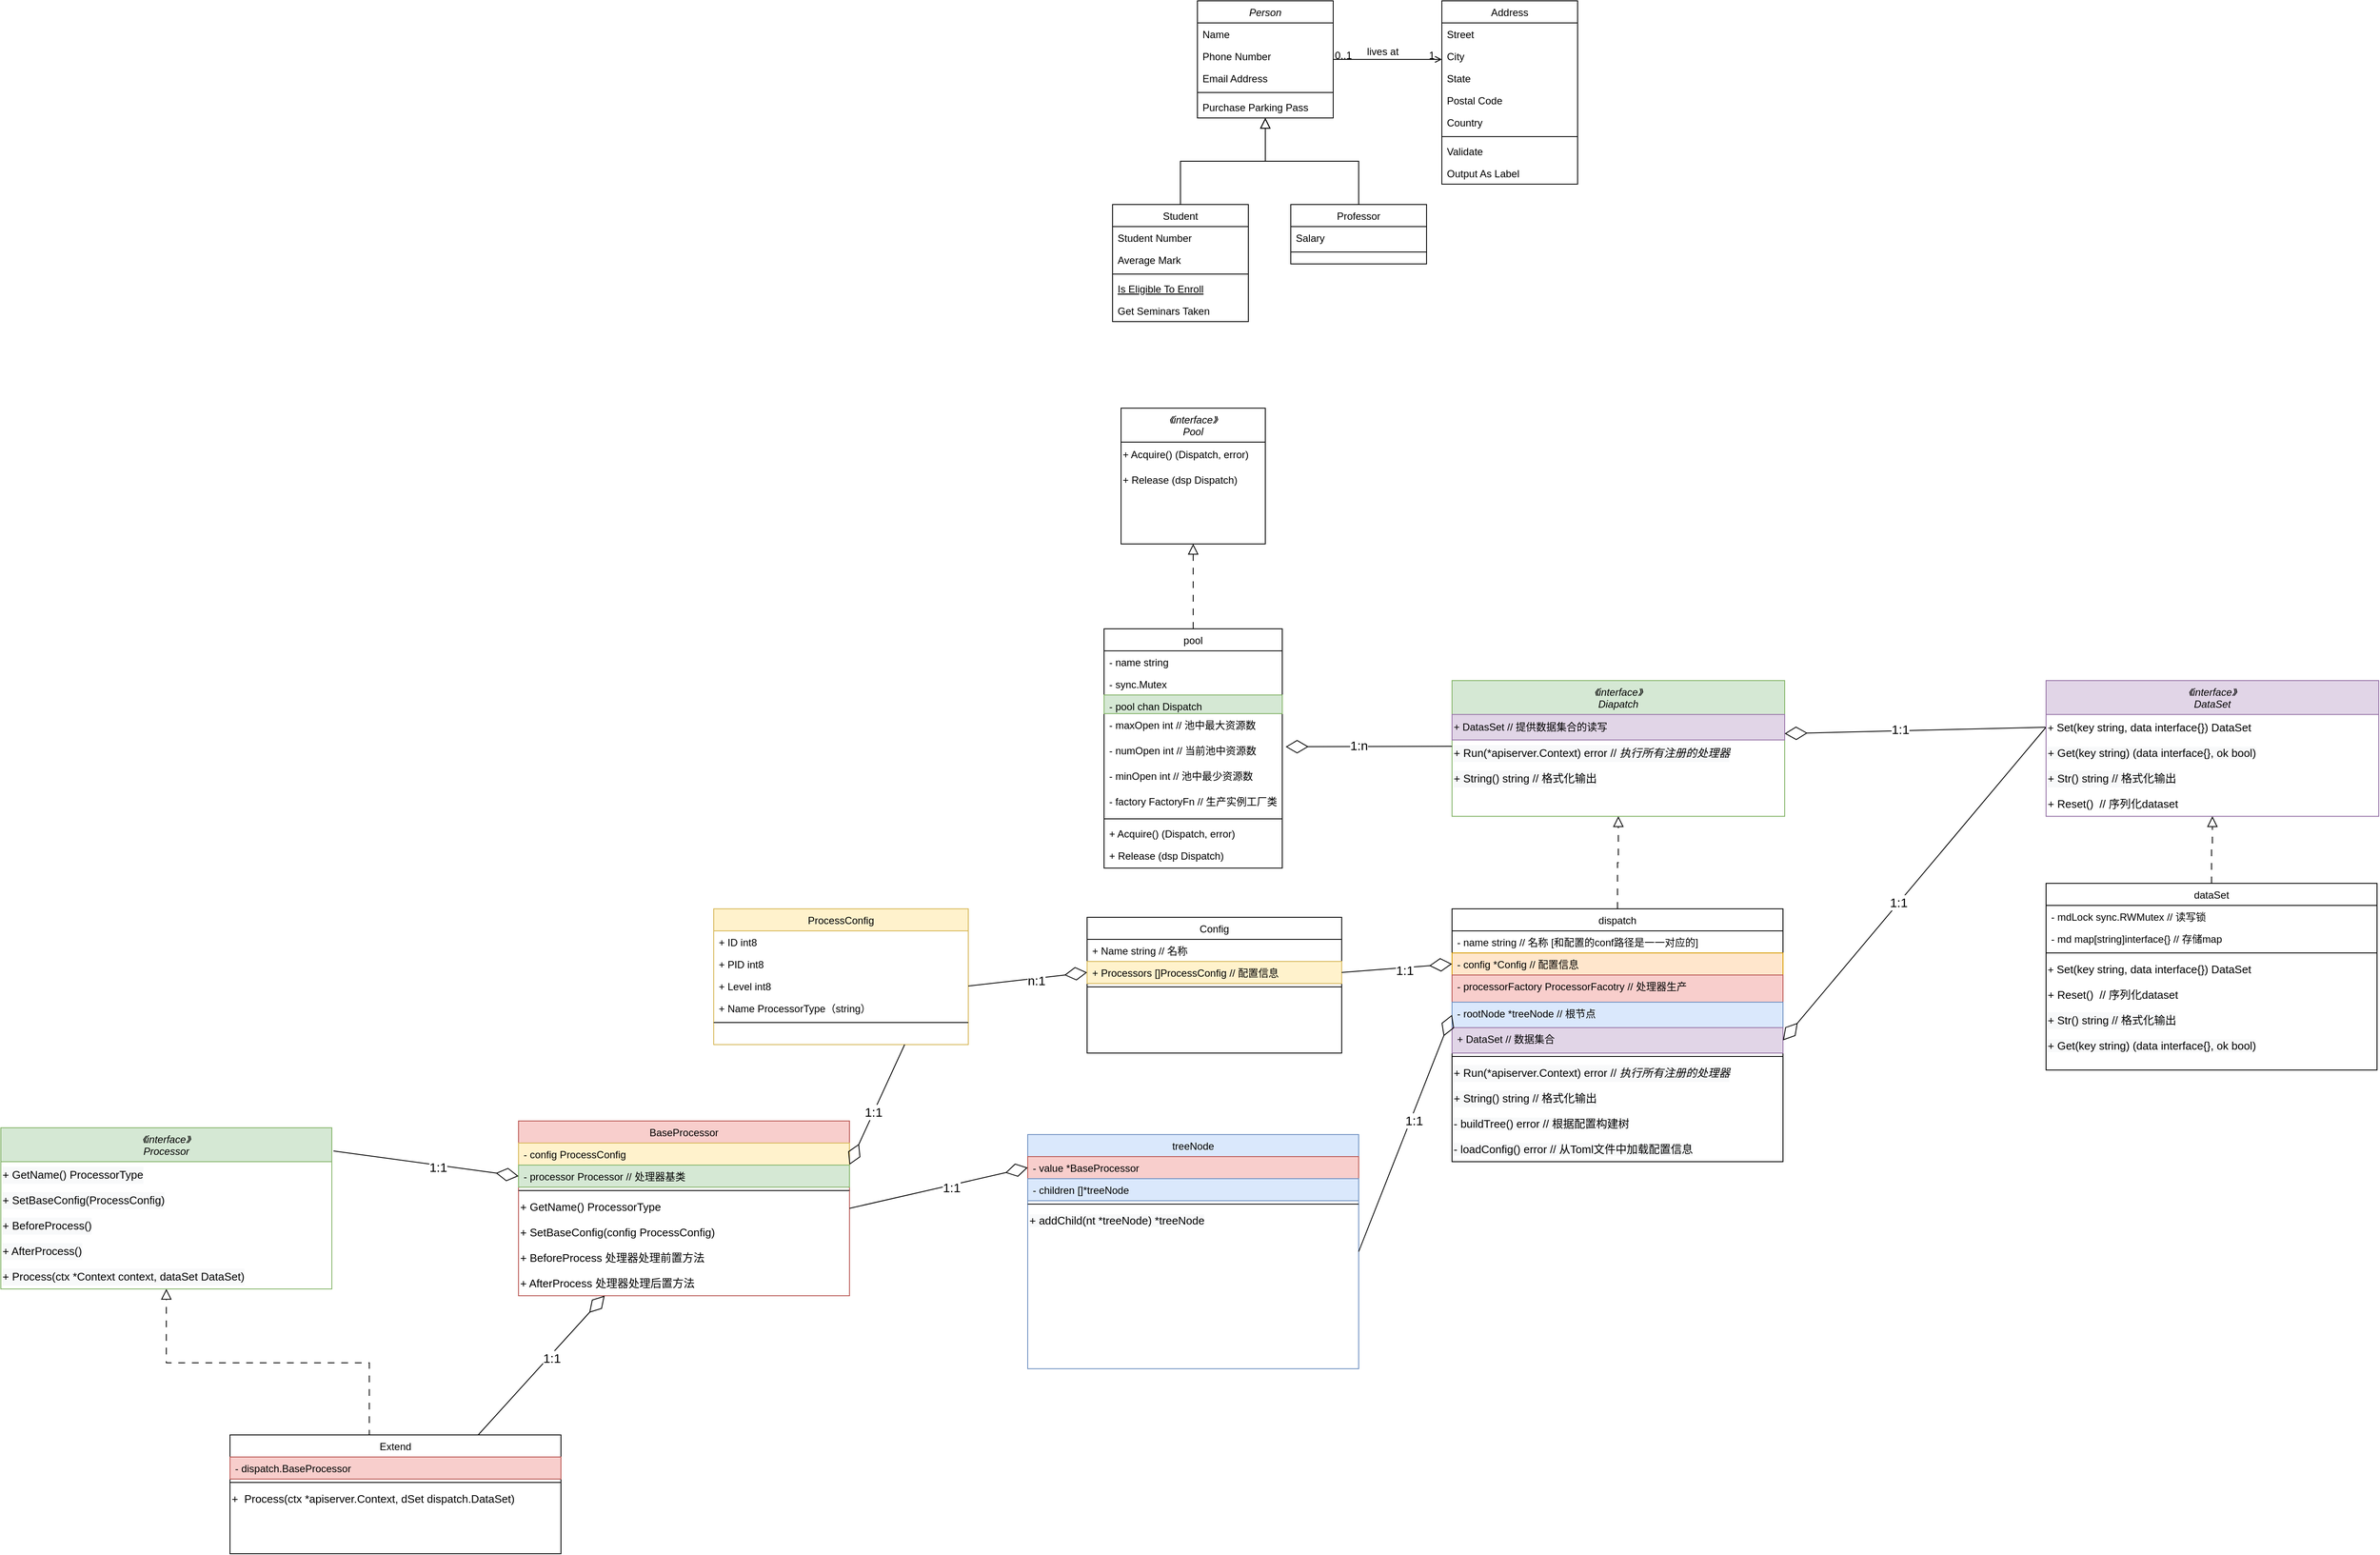 <mxfile version="24.7.10">
  <diagram id="C5RBs43oDa-KdzZeNtuy" name="Page-1">
    <mxGraphModel dx="3447" dy="981" grid="1" gridSize="10" guides="1" tooltips="1" connect="1" arrows="1" fold="1" page="1" pageScale="1" pageWidth="827" pageHeight="1169" math="0" shadow="0">
      <root>
        <mxCell id="WIyWlLk6GJQsqaUBKTNV-0" />
        <mxCell id="WIyWlLk6GJQsqaUBKTNV-1" parent="WIyWlLk6GJQsqaUBKTNV-0" />
        <mxCell id="zkfFHV4jXpPFQw0GAbJ--0" value="Person" style="swimlane;fontStyle=2;align=center;verticalAlign=top;childLayout=stackLayout;horizontal=1;startSize=26;horizontalStack=0;resizeParent=1;resizeLast=0;collapsible=1;marginBottom=0;rounded=0;shadow=0;strokeWidth=1;" parent="WIyWlLk6GJQsqaUBKTNV-1" vertex="1">
          <mxGeometry x="220" y="120" width="160" height="138" as="geometry">
            <mxRectangle x="230" y="140" width="160" height="26" as="alternateBounds" />
          </mxGeometry>
        </mxCell>
        <mxCell id="zkfFHV4jXpPFQw0GAbJ--1" value="Name" style="text;align=left;verticalAlign=top;spacingLeft=4;spacingRight=4;overflow=hidden;rotatable=0;points=[[0,0.5],[1,0.5]];portConstraint=eastwest;" parent="zkfFHV4jXpPFQw0GAbJ--0" vertex="1">
          <mxGeometry y="26" width="160" height="26" as="geometry" />
        </mxCell>
        <mxCell id="zkfFHV4jXpPFQw0GAbJ--2" value="Phone Number" style="text;align=left;verticalAlign=top;spacingLeft=4;spacingRight=4;overflow=hidden;rotatable=0;points=[[0,0.5],[1,0.5]];portConstraint=eastwest;rounded=0;shadow=0;html=0;" parent="zkfFHV4jXpPFQw0GAbJ--0" vertex="1">
          <mxGeometry y="52" width="160" height="26" as="geometry" />
        </mxCell>
        <mxCell id="zkfFHV4jXpPFQw0GAbJ--3" value="Email Address" style="text;align=left;verticalAlign=top;spacingLeft=4;spacingRight=4;overflow=hidden;rotatable=0;points=[[0,0.5],[1,0.5]];portConstraint=eastwest;rounded=0;shadow=0;html=0;" parent="zkfFHV4jXpPFQw0GAbJ--0" vertex="1">
          <mxGeometry y="78" width="160" height="26" as="geometry" />
        </mxCell>
        <mxCell id="zkfFHV4jXpPFQw0GAbJ--4" value="" style="line;html=1;strokeWidth=1;align=left;verticalAlign=middle;spacingTop=-1;spacingLeft=3;spacingRight=3;rotatable=0;labelPosition=right;points=[];portConstraint=eastwest;" parent="zkfFHV4jXpPFQw0GAbJ--0" vertex="1">
          <mxGeometry y="104" width="160" height="8" as="geometry" />
        </mxCell>
        <mxCell id="zkfFHV4jXpPFQw0GAbJ--5" value="Purchase Parking Pass" style="text;align=left;verticalAlign=top;spacingLeft=4;spacingRight=4;overflow=hidden;rotatable=0;points=[[0,0.5],[1,0.5]];portConstraint=eastwest;" parent="zkfFHV4jXpPFQw0GAbJ--0" vertex="1">
          <mxGeometry y="112" width="160" height="26" as="geometry" />
        </mxCell>
        <mxCell id="zkfFHV4jXpPFQw0GAbJ--6" value="Student" style="swimlane;fontStyle=0;align=center;verticalAlign=top;childLayout=stackLayout;horizontal=1;startSize=26;horizontalStack=0;resizeParent=1;resizeLast=0;collapsible=1;marginBottom=0;rounded=0;shadow=0;strokeWidth=1;" parent="WIyWlLk6GJQsqaUBKTNV-1" vertex="1">
          <mxGeometry x="120" y="360" width="160" height="138" as="geometry">
            <mxRectangle x="130" y="380" width="160" height="26" as="alternateBounds" />
          </mxGeometry>
        </mxCell>
        <mxCell id="zkfFHV4jXpPFQw0GAbJ--7" value="Student Number" style="text;align=left;verticalAlign=top;spacingLeft=4;spacingRight=4;overflow=hidden;rotatable=0;points=[[0,0.5],[1,0.5]];portConstraint=eastwest;" parent="zkfFHV4jXpPFQw0GAbJ--6" vertex="1">
          <mxGeometry y="26" width="160" height="26" as="geometry" />
        </mxCell>
        <mxCell id="zkfFHV4jXpPFQw0GAbJ--8" value="Average Mark" style="text;align=left;verticalAlign=top;spacingLeft=4;spacingRight=4;overflow=hidden;rotatable=0;points=[[0,0.5],[1,0.5]];portConstraint=eastwest;rounded=0;shadow=0;html=0;" parent="zkfFHV4jXpPFQw0GAbJ--6" vertex="1">
          <mxGeometry y="52" width="160" height="26" as="geometry" />
        </mxCell>
        <mxCell id="zkfFHV4jXpPFQw0GAbJ--9" value="" style="line;html=1;strokeWidth=1;align=left;verticalAlign=middle;spacingTop=-1;spacingLeft=3;spacingRight=3;rotatable=0;labelPosition=right;points=[];portConstraint=eastwest;" parent="zkfFHV4jXpPFQw0GAbJ--6" vertex="1">
          <mxGeometry y="78" width="160" height="8" as="geometry" />
        </mxCell>
        <mxCell id="zkfFHV4jXpPFQw0GAbJ--10" value="Is Eligible To Enroll" style="text;align=left;verticalAlign=top;spacingLeft=4;spacingRight=4;overflow=hidden;rotatable=0;points=[[0,0.5],[1,0.5]];portConstraint=eastwest;fontStyle=4" parent="zkfFHV4jXpPFQw0GAbJ--6" vertex="1">
          <mxGeometry y="86" width="160" height="26" as="geometry" />
        </mxCell>
        <mxCell id="zkfFHV4jXpPFQw0GAbJ--11" value="Get Seminars Taken" style="text;align=left;verticalAlign=top;spacingLeft=4;spacingRight=4;overflow=hidden;rotatable=0;points=[[0,0.5],[1,0.5]];portConstraint=eastwest;" parent="zkfFHV4jXpPFQw0GAbJ--6" vertex="1">
          <mxGeometry y="112" width="160" height="26" as="geometry" />
        </mxCell>
        <mxCell id="zkfFHV4jXpPFQw0GAbJ--12" value="" style="endArrow=block;endSize=10;endFill=0;shadow=0;strokeWidth=1;rounded=0;curved=0;edgeStyle=elbowEdgeStyle;elbow=vertical;" parent="WIyWlLk6GJQsqaUBKTNV-1" source="zkfFHV4jXpPFQw0GAbJ--6" target="zkfFHV4jXpPFQw0GAbJ--0" edge="1">
          <mxGeometry width="160" relative="1" as="geometry">
            <mxPoint x="200" y="203" as="sourcePoint" />
            <mxPoint x="200" y="203" as="targetPoint" />
          </mxGeometry>
        </mxCell>
        <mxCell id="zkfFHV4jXpPFQw0GAbJ--13" value="Professor" style="swimlane;fontStyle=0;align=center;verticalAlign=top;childLayout=stackLayout;horizontal=1;startSize=26;horizontalStack=0;resizeParent=1;resizeLast=0;collapsible=1;marginBottom=0;rounded=0;shadow=0;strokeWidth=1;" parent="WIyWlLk6GJQsqaUBKTNV-1" vertex="1">
          <mxGeometry x="330" y="360" width="160" height="70" as="geometry">
            <mxRectangle x="340" y="380" width="170" height="26" as="alternateBounds" />
          </mxGeometry>
        </mxCell>
        <mxCell id="zkfFHV4jXpPFQw0GAbJ--14" value="Salary" style="text;align=left;verticalAlign=top;spacingLeft=4;spacingRight=4;overflow=hidden;rotatable=0;points=[[0,0.5],[1,0.5]];portConstraint=eastwest;" parent="zkfFHV4jXpPFQw0GAbJ--13" vertex="1">
          <mxGeometry y="26" width="160" height="26" as="geometry" />
        </mxCell>
        <mxCell id="zkfFHV4jXpPFQw0GAbJ--15" value="" style="line;html=1;strokeWidth=1;align=left;verticalAlign=middle;spacingTop=-1;spacingLeft=3;spacingRight=3;rotatable=0;labelPosition=right;points=[];portConstraint=eastwest;" parent="zkfFHV4jXpPFQw0GAbJ--13" vertex="1">
          <mxGeometry y="52" width="160" height="8" as="geometry" />
        </mxCell>
        <mxCell id="zkfFHV4jXpPFQw0GAbJ--16" value="" style="endArrow=block;endSize=10;endFill=0;shadow=0;strokeWidth=1;rounded=0;curved=0;edgeStyle=elbowEdgeStyle;elbow=vertical;" parent="WIyWlLk6GJQsqaUBKTNV-1" source="zkfFHV4jXpPFQw0GAbJ--13" target="zkfFHV4jXpPFQw0GAbJ--0" edge="1">
          <mxGeometry width="160" relative="1" as="geometry">
            <mxPoint x="210" y="373" as="sourcePoint" />
            <mxPoint x="310" y="271" as="targetPoint" />
          </mxGeometry>
        </mxCell>
        <mxCell id="zkfFHV4jXpPFQw0GAbJ--17" value="Address" style="swimlane;fontStyle=0;align=center;verticalAlign=top;childLayout=stackLayout;horizontal=1;startSize=26;horizontalStack=0;resizeParent=1;resizeLast=0;collapsible=1;marginBottom=0;rounded=0;shadow=0;strokeWidth=1;" parent="WIyWlLk6GJQsqaUBKTNV-1" vertex="1">
          <mxGeometry x="508" y="120" width="160" height="216" as="geometry">
            <mxRectangle x="550" y="140" width="160" height="26" as="alternateBounds" />
          </mxGeometry>
        </mxCell>
        <mxCell id="zkfFHV4jXpPFQw0GAbJ--18" value="Street" style="text;align=left;verticalAlign=top;spacingLeft=4;spacingRight=4;overflow=hidden;rotatable=0;points=[[0,0.5],[1,0.5]];portConstraint=eastwest;" parent="zkfFHV4jXpPFQw0GAbJ--17" vertex="1">
          <mxGeometry y="26" width="160" height="26" as="geometry" />
        </mxCell>
        <mxCell id="zkfFHV4jXpPFQw0GAbJ--19" value="City" style="text;align=left;verticalAlign=top;spacingLeft=4;spacingRight=4;overflow=hidden;rotatable=0;points=[[0,0.5],[1,0.5]];portConstraint=eastwest;rounded=0;shadow=0;html=0;" parent="zkfFHV4jXpPFQw0GAbJ--17" vertex="1">
          <mxGeometry y="52" width="160" height="26" as="geometry" />
        </mxCell>
        <mxCell id="zkfFHV4jXpPFQw0GAbJ--20" value="State" style="text;align=left;verticalAlign=top;spacingLeft=4;spacingRight=4;overflow=hidden;rotatable=0;points=[[0,0.5],[1,0.5]];portConstraint=eastwest;rounded=0;shadow=0;html=0;" parent="zkfFHV4jXpPFQw0GAbJ--17" vertex="1">
          <mxGeometry y="78" width="160" height="26" as="geometry" />
        </mxCell>
        <mxCell id="zkfFHV4jXpPFQw0GAbJ--21" value="Postal Code" style="text;align=left;verticalAlign=top;spacingLeft=4;spacingRight=4;overflow=hidden;rotatable=0;points=[[0,0.5],[1,0.5]];portConstraint=eastwest;rounded=0;shadow=0;html=0;" parent="zkfFHV4jXpPFQw0GAbJ--17" vertex="1">
          <mxGeometry y="104" width="160" height="26" as="geometry" />
        </mxCell>
        <mxCell id="zkfFHV4jXpPFQw0GAbJ--22" value="Country" style="text;align=left;verticalAlign=top;spacingLeft=4;spacingRight=4;overflow=hidden;rotatable=0;points=[[0,0.5],[1,0.5]];portConstraint=eastwest;rounded=0;shadow=0;html=0;" parent="zkfFHV4jXpPFQw0GAbJ--17" vertex="1">
          <mxGeometry y="130" width="160" height="26" as="geometry" />
        </mxCell>
        <mxCell id="zkfFHV4jXpPFQw0GAbJ--23" value="" style="line;html=1;strokeWidth=1;align=left;verticalAlign=middle;spacingTop=-1;spacingLeft=3;spacingRight=3;rotatable=0;labelPosition=right;points=[];portConstraint=eastwest;" parent="zkfFHV4jXpPFQw0GAbJ--17" vertex="1">
          <mxGeometry y="156" width="160" height="8" as="geometry" />
        </mxCell>
        <mxCell id="zkfFHV4jXpPFQw0GAbJ--24" value="Validate" style="text;align=left;verticalAlign=top;spacingLeft=4;spacingRight=4;overflow=hidden;rotatable=0;points=[[0,0.5],[1,0.5]];portConstraint=eastwest;" parent="zkfFHV4jXpPFQw0GAbJ--17" vertex="1">
          <mxGeometry y="164" width="160" height="26" as="geometry" />
        </mxCell>
        <mxCell id="zkfFHV4jXpPFQw0GAbJ--25" value="Output As Label" style="text;align=left;verticalAlign=top;spacingLeft=4;spacingRight=4;overflow=hidden;rotatable=0;points=[[0,0.5],[1,0.5]];portConstraint=eastwest;" parent="zkfFHV4jXpPFQw0GAbJ--17" vertex="1">
          <mxGeometry y="190" width="160" height="26" as="geometry" />
        </mxCell>
        <mxCell id="zkfFHV4jXpPFQw0GAbJ--26" value="" style="endArrow=open;shadow=0;strokeWidth=1;rounded=0;curved=0;endFill=1;edgeStyle=elbowEdgeStyle;elbow=vertical;" parent="WIyWlLk6GJQsqaUBKTNV-1" source="zkfFHV4jXpPFQw0GAbJ--0" target="zkfFHV4jXpPFQw0GAbJ--17" edge="1">
          <mxGeometry x="0.5" y="41" relative="1" as="geometry">
            <mxPoint x="380" y="192" as="sourcePoint" />
            <mxPoint x="540" y="192" as="targetPoint" />
            <mxPoint x="-40" y="32" as="offset" />
          </mxGeometry>
        </mxCell>
        <mxCell id="zkfFHV4jXpPFQw0GAbJ--27" value="0..1" style="resizable=0;align=left;verticalAlign=bottom;labelBackgroundColor=none;fontSize=12;" parent="zkfFHV4jXpPFQw0GAbJ--26" connectable="0" vertex="1">
          <mxGeometry x="-1" relative="1" as="geometry">
            <mxPoint y="4" as="offset" />
          </mxGeometry>
        </mxCell>
        <mxCell id="zkfFHV4jXpPFQw0GAbJ--28" value="1" style="resizable=0;align=right;verticalAlign=bottom;labelBackgroundColor=none;fontSize=12;" parent="zkfFHV4jXpPFQw0GAbJ--26" connectable="0" vertex="1">
          <mxGeometry x="1" relative="1" as="geometry">
            <mxPoint x="-7" y="4" as="offset" />
          </mxGeometry>
        </mxCell>
        <mxCell id="zkfFHV4jXpPFQw0GAbJ--29" value="lives at" style="text;html=1;resizable=0;points=[];;align=center;verticalAlign=middle;labelBackgroundColor=none;rounded=0;shadow=0;strokeWidth=1;fontSize=12;" parent="zkfFHV4jXpPFQw0GAbJ--26" vertex="1" connectable="0">
          <mxGeometry x="0.5" y="49" relative="1" as="geometry">
            <mxPoint x="-38" y="40" as="offset" />
          </mxGeometry>
        </mxCell>
        <mxCell id="RczMax2r31ByXmlt5z05-0" value="《interface》&#xa;Pool" style="swimlane;fontStyle=2;align=center;verticalAlign=top;childLayout=stackLayout;horizontal=1;startSize=40;horizontalStack=0;resizeParent=1;resizeLast=0;collapsible=1;marginBottom=0;rounded=0;shadow=0;strokeWidth=1;" parent="WIyWlLk6GJQsqaUBKTNV-1" vertex="1">
          <mxGeometry x="130" y="600" width="170" height="160" as="geometry">
            <mxRectangle x="190" y="630" width="160" height="26" as="alternateBounds" />
          </mxGeometry>
        </mxCell>
        <mxCell id="lq7LgunMjQ7Xtg1Cg7Fh-3" value="+ Acquire() (Dispatch, error)" style="text;html=1;align=left;verticalAlign=middle;whiteSpace=wrap;rounded=0;" vertex="1" parent="RczMax2r31ByXmlt5z05-0">
          <mxGeometry y="40" width="170" height="30" as="geometry" />
        </mxCell>
        <mxCell id="lq7LgunMjQ7Xtg1Cg7Fh-4" value="+ Release (dsp Dispatch)" style="text;html=1;align=left;verticalAlign=middle;whiteSpace=wrap;rounded=0;" vertex="1" parent="RczMax2r31ByXmlt5z05-0">
          <mxGeometry y="70" width="170" height="30" as="geometry" />
        </mxCell>
        <mxCell id="RczMax2r31ByXmlt5z05-6" value="pool" style="swimlane;fontStyle=0;align=center;verticalAlign=top;childLayout=stackLayout;horizontal=1;startSize=26;horizontalStack=0;resizeParent=1;resizeLast=0;collapsible=1;marginBottom=0;rounded=0;shadow=0;strokeWidth=1;" parent="WIyWlLk6GJQsqaUBKTNV-1" vertex="1">
          <mxGeometry x="110" y="860" width="210" height="282" as="geometry">
            <mxRectangle x="130" y="380" width="160" height="26" as="alternateBounds" />
          </mxGeometry>
        </mxCell>
        <mxCell id="RczMax2r31ByXmlt5z05-7" value="- name string" style="text;align=left;verticalAlign=top;spacingLeft=4;spacingRight=4;overflow=hidden;rotatable=0;points=[[0,0.5],[1,0.5]];portConstraint=eastwest;" parent="RczMax2r31ByXmlt5z05-6" vertex="1">
          <mxGeometry y="26" width="210" height="26" as="geometry" />
        </mxCell>
        <mxCell id="RczMax2r31ByXmlt5z05-8" value="- sync.Mutex" style="text;align=left;verticalAlign=top;spacingLeft=4;spacingRight=4;overflow=hidden;rotatable=0;points=[[0,0.5],[1,0.5]];portConstraint=eastwest;rounded=0;shadow=0;html=0;" parent="RczMax2r31ByXmlt5z05-6" vertex="1">
          <mxGeometry y="52" width="210" height="26" as="geometry" />
        </mxCell>
        <mxCell id="lq7LgunMjQ7Xtg1Cg7Fh-9" value="- pool chan Dispatch" style="text;align=left;verticalAlign=top;spacingLeft=4;spacingRight=4;overflow=hidden;rotatable=0;points=[[0,0.5],[1,0.5]];portConstraint=eastwest;rounded=0;shadow=0;html=0;whiteSpace=wrap;fillColor=#d5e8d4;strokeColor=#82b366;" vertex="1" parent="RczMax2r31ByXmlt5z05-6">
          <mxGeometry y="78" width="210" height="22" as="geometry" />
        </mxCell>
        <mxCell id="lq7LgunMjQ7Xtg1Cg7Fh-12" value="- maxOpen int // 池中最大资源数" style="text;align=left;verticalAlign=top;spacingLeft=4;spacingRight=4;overflow=hidden;rotatable=0;points=[[0,0.5],[1,0.5]];portConstraint=eastwest;rounded=0;shadow=0;html=0;" vertex="1" parent="RczMax2r31ByXmlt5z05-6">
          <mxGeometry y="100" width="210" height="30" as="geometry" />
        </mxCell>
        <mxCell id="lq7LgunMjQ7Xtg1Cg7Fh-13" value="- numOpen int // 当前池中资源数" style="text;align=left;verticalAlign=top;spacingLeft=4;spacingRight=4;overflow=hidden;rotatable=0;points=[[0,0.5],[1,0.5]];portConstraint=eastwest;rounded=0;shadow=0;html=0;" vertex="1" parent="RczMax2r31ByXmlt5z05-6">
          <mxGeometry y="130" width="210" height="30" as="geometry" />
        </mxCell>
        <mxCell id="lq7LgunMjQ7Xtg1Cg7Fh-14" value="- minOpen int // 池中最少资源数" style="text;align=left;verticalAlign=top;spacingLeft=4;spacingRight=4;overflow=hidden;rotatable=0;points=[[0,0.5],[1,0.5]];portConstraint=eastwest;rounded=0;shadow=0;html=0;" vertex="1" parent="RczMax2r31ByXmlt5z05-6">
          <mxGeometry y="160" width="210" height="30" as="geometry" />
        </mxCell>
        <mxCell id="lq7LgunMjQ7Xtg1Cg7Fh-15" value="- factory FactoryFn // 生产实例工厂类" style="text;align=left;verticalAlign=top;spacingLeft=4;spacingRight=4;overflow=hidden;rotatable=0;points=[[0,0.5],[1,0.5]];portConstraint=eastwest;rounded=0;shadow=0;html=0;" vertex="1" parent="RczMax2r31ByXmlt5z05-6">
          <mxGeometry y="190" width="210" height="30" as="geometry" />
        </mxCell>
        <mxCell id="RczMax2r31ByXmlt5z05-9" value="" style="line;html=1;strokeWidth=1;align=left;verticalAlign=middle;spacingTop=-1;spacingLeft=3;spacingRight=3;rotatable=0;labelPosition=right;points=[];portConstraint=eastwest;" parent="RczMax2r31ByXmlt5z05-6" vertex="1">
          <mxGeometry y="220" width="210" height="8" as="geometry" />
        </mxCell>
        <mxCell id="RczMax2r31ByXmlt5z05-11" value="+ Acquire() (Dispatch, error)" style="text;align=left;verticalAlign=top;spacingLeft=4;spacingRight=4;overflow=hidden;rotatable=0;points=[[0,0.5],[1,0.5]];portConstraint=eastwest;" parent="RczMax2r31ByXmlt5z05-6" vertex="1">
          <mxGeometry y="228" width="210" height="26" as="geometry" />
        </mxCell>
        <mxCell id="lq7LgunMjQ7Xtg1Cg7Fh-16" value="+ Release (dsp Dispatch)" style="text;align=left;verticalAlign=top;spacingLeft=4;spacingRight=4;overflow=hidden;rotatable=0;points=[[0,0.5],[1,0.5]];portConstraint=eastwest;" vertex="1" parent="RczMax2r31ByXmlt5z05-6">
          <mxGeometry y="254" width="210" height="26" as="geometry" />
        </mxCell>
        <mxCell id="RczMax2r31ByXmlt5z05-12" value="" style="endArrow=block;endSize=10;endFill=0;shadow=0;strokeWidth=1;rounded=0;curved=0;edgeStyle=elbowEdgeStyle;elbow=vertical;dashed=1;dashPattern=8 8;" parent="WIyWlLk6GJQsqaUBKTNV-1" source="RczMax2r31ByXmlt5z05-6" target="RczMax2r31ByXmlt5z05-0" edge="1">
          <mxGeometry width="160" relative="1" as="geometry">
            <mxPoint x="170" y="713" as="sourcePoint" />
            <mxPoint x="170" y="713" as="targetPoint" />
          </mxGeometry>
        </mxCell>
        <mxCell id="lq7LgunMjQ7Xtg1Cg7Fh-23" value="《interface》&#xa;Diapatch" style="swimlane;fontStyle=2;align=center;verticalAlign=top;childLayout=stackLayout;horizontal=1;startSize=40;horizontalStack=0;resizeParent=1;resizeLast=0;collapsible=1;marginBottom=0;rounded=0;shadow=0;strokeWidth=1;fillColor=#d5e8d4;strokeColor=#82b366;" vertex="1" parent="WIyWlLk6GJQsqaUBKTNV-1">
          <mxGeometry x="520" y="921" width="392" height="160" as="geometry">
            <mxRectangle x="190" y="630" width="160" height="26" as="alternateBounds" />
          </mxGeometry>
        </mxCell>
        <mxCell id="lq7LgunMjQ7Xtg1Cg7Fh-26" value="+ DatasSet // 提供数据集合的读写" style="text;html=1;align=left;verticalAlign=middle;whiteSpace=wrap;rounded=0;fillColor=#e1d5e7;strokeColor=#9673a6;" vertex="1" parent="lq7LgunMjQ7Xtg1Cg7Fh-23">
          <mxGeometry y="40" width="392" height="30" as="geometry" />
        </mxCell>
        <mxCell id="lq7LgunMjQ7Xtg1Cg7Fh-27" value="&lt;div style=&quot;background-color: rgb(248, 249, 250); font-size: 13px; line-height: 20px; white-space: pre;&quot;&gt;&lt;font face=&quot;Helvetica&quot;&gt;+ Run(*apiserver.Context) error //&lt;/font&gt;&lt;span style=&quot;font-style: italic;&quot;&gt; 执行所有注册的处理器&lt;/span&gt;&lt;/div&gt;" style="text;html=1;align=left;verticalAlign=middle;whiteSpace=wrap;rounded=0;" vertex="1" parent="lq7LgunMjQ7Xtg1Cg7Fh-23">
          <mxGeometry y="70" width="392" height="30" as="geometry" />
        </mxCell>
        <mxCell id="lq7LgunMjQ7Xtg1Cg7Fh-29" value="&lt;div style=&quot;background-color: rgb(248, 249, 250); font-size: 13px; line-height: 20px; white-space: pre;&quot;&gt;&lt;font face=&quot;Helvetica&quot;&gt;+ String() string // 格式化输出&lt;/font&gt;&lt;/div&gt;" style="text;html=1;align=left;verticalAlign=middle;whiteSpace=wrap;rounded=0;" vertex="1" parent="lq7LgunMjQ7Xtg1Cg7Fh-23">
          <mxGeometry y="100" width="392" height="30" as="geometry" />
        </mxCell>
        <mxCell id="lq7LgunMjQ7Xtg1Cg7Fh-33" value="" style="endArrow=diamondThin;endFill=0;endSize=24;html=1;rounded=0;exitX=0;exitY=0.25;exitDx=0;exitDy=0;entryX=1.019;entryY=0.3;entryDx=0;entryDy=0;entryPerimeter=0;" edge="1" parent="WIyWlLk6GJQsqaUBKTNV-1" source="lq7LgunMjQ7Xtg1Cg7Fh-27" target="lq7LgunMjQ7Xtg1Cg7Fh-13">
          <mxGeometry width="160" relative="1" as="geometry">
            <mxPoint x="330" y="1000" as="sourcePoint" />
            <mxPoint x="360" y="1050" as="targetPoint" />
          </mxGeometry>
        </mxCell>
        <mxCell id="lq7LgunMjQ7Xtg1Cg7Fh-34" value="&lt;font style=&quot;font-size: 15px;&quot;&gt;1:n&lt;/font&gt;" style="edgeLabel;html=1;align=center;verticalAlign=middle;resizable=0;points=[];" vertex="1" connectable="0" parent="lq7LgunMjQ7Xtg1Cg7Fh-33">
          <mxGeometry x="0.122" y="-2" relative="1" as="geometry">
            <mxPoint as="offset" />
          </mxGeometry>
        </mxCell>
        <mxCell id="lq7LgunMjQ7Xtg1Cg7Fh-35" value="" style="endArrow=block;endSize=10;endFill=0;shadow=0;strokeWidth=1;rounded=0;curved=0;edgeStyle=elbowEdgeStyle;elbow=vertical;dashed=1;dashPattern=8 8;entryX=0.5;entryY=1;entryDx=0;entryDy=0;exitX=0.5;exitY=0;exitDx=0;exitDy=0;" edge="1" parent="WIyWlLk6GJQsqaUBKTNV-1" source="lq7LgunMjQ7Xtg1Cg7Fh-36" target="lq7LgunMjQ7Xtg1Cg7Fh-23">
          <mxGeometry width="160" relative="1" as="geometry">
            <mxPoint x="715.5" y="1181" as="sourcePoint" />
            <mxPoint x="710" y="1100" as="targetPoint" />
          </mxGeometry>
        </mxCell>
        <mxCell id="lq7LgunMjQ7Xtg1Cg7Fh-36" value="dispatch" style="swimlane;fontStyle=0;align=center;verticalAlign=top;childLayout=stackLayout;horizontal=1;startSize=26;horizontalStack=0;resizeParent=1;resizeLast=0;collapsible=1;marginBottom=0;rounded=0;shadow=0;strokeWidth=1;" vertex="1" parent="WIyWlLk6GJQsqaUBKTNV-1">
          <mxGeometry x="520" y="1190" width="390" height="298" as="geometry">
            <mxRectangle x="130" y="380" width="160" height="26" as="alternateBounds" />
          </mxGeometry>
        </mxCell>
        <mxCell id="lq7LgunMjQ7Xtg1Cg7Fh-37" value="- name string // 名称 [和配置的conf路径是一一对应的]" style="text;align=left;verticalAlign=top;spacingLeft=4;spacingRight=4;overflow=hidden;rotatable=0;points=[[0,0.5],[1,0.5]];portConstraint=eastwest;" vertex="1" parent="lq7LgunMjQ7Xtg1Cg7Fh-36">
          <mxGeometry y="26" width="390" height="26" as="geometry" />
        </mxCell>
        <mxCell id="lq7LgunMjQ7Xtg1Cg7Fh-38" value="- config *Config // 配置信息" style="text;align=left;verticalAlign=top;spacingLeft=4;spacingRight=4;overflow=hidden;rotatable=0;points=[[0,0.5],[1,0.5]];portConstraint=eastwest;rounded=0;shadow=0;html=0;fillColor=#ffe6cc;strokeColor=#d79b00;" vertex="1" parent="lq7LgunMjQ7Xtg1Cg7Fh-36">
          <mxGeometry y="52" width="390" height="26" as="geometry" />
        </mxCell>
        <mxCell id="lq7LgunMjQ7Xtg1Cg7Fh-39" value="- processorFactory ProcessorFacotry // 处理器生产" style="text;align=left;verticalAlign=top;spacingLeft=4;spacingRight=4;overflow=hidden;rotatable=0;points=[[0,0.5],[1,0.5]];portConstraint=eastwest;rounded=0;shadow=0;html=0;whiteSpace=wrap;fillColor=#f8cecc;strokeColor=#b85450;" vertex="1" parent="lq7LgunMjQ7Xtg1Cg7Fh-36">
          <mxGeometry y="78" width="390" height="32" as="geometry" />
        </mxCell>
        <mxCell id="lq7LgunMjQ7Xtg1Cg7Fh-40" value="- rootNode *treeNode // 根节点" style="text;align=left;verticalAlign=top;spacingLeft=4;spacingRight=4;overflow=hidden;rotatable=0;points=[[0,0.5],[1,0.5]];portConstraint=eastwest;rounded=0;shadow=0;html=0;fillColor=#dae8fc;strokeColor=#6c8ebf;" vertex="1" parent="lq7LgunMjQ7Xtg1Cg7Fh-36">
          <mxGeometry y="110" width="390" height="30" as="geometry" />
        </mxCell>
        <mxCell id="lq7LgunMjQ7Xtg1Cg7Fh-41" value="+ DataSet // 数据集合" style="text;align=left;verticalAlign=top;spacingLeft=4;spacingRight=4;overflow=hidden;rotatable=0;points=[[0,0.5],[1,0.5]];portConstraint=eastwest;rounded=0;shadow=0;html=0;fillColor=#e1d5e7;strokeColor=#9673a6;" vertex="1" parent="lq7LgunMjQ7Xtg1Cg7Fh-36">
          <mxGeometry y="140" width="390" height="30" as="geometry" />
        </mxCell>
        <mxCell id="lq7LgunMjQ7Xtg1Cg7Fh-44" value="" style="line;html=1;strokeWidth=1;align=left;verticalAlign=middle;spacingTop=-1;spacingLeft=3;spacingRight=3;rotatable=0;labelPosition=right;points=[];portConstraint=eastwest;" vertex="1" parent="lq7LgunMjQ7Xtg1Cg7Fh-36">
          <mxGeometry y="170" width="390" height="8" as="geometry" />
        </mxCell>
        <mxCell id="lq7LgunMjQ7Xtg1Cg7Fh-47" value="&lt;div style=&quot;background-color: rgb(248, 249, 250); font-size: 13px; line-height: 20px; white-space: pre;&quot;&gt;&lt;font face=&quot;Helvetica&quot;&gt;+ Run(*apiserver.Context) error //&lt;/font&gt;&lt;span style=&quot;font-style: italic;&quot;&gt; 执行所有注册的处理器&lt;/span&gt;&lt;/div&gt;" style="text;html=1;align=left;verticalAlign=middle;whiteSpace=wrap;rounded=0;" vertex="1" parent="lq7LgunMjQ7Xtg1Cg7Fh-36">
          <mxGeometry y="178" width="390" height="30" as="geometry" />
        </mxCell>
        <mxCell id="lq7LgunMjQ7Xtg1Cg7Fh-48" value="&lt;div style=&quot;background-color: rgb(248, 249, 250); font-size: 13px; line-height: 20px; white-space: pre;&quot;&gt;&lt;font face=&quot;Helvetica&quot;&gt;+ String() string // 格式化输出&lt;/font&gt;&lt;/div&gt;" style="text;html=1;align=left;verticalAlign=middle;whiteSpace=wrap;rounded=0;" vertex="1" parent="lq7LgunMjQ7Xtg1Cg7Fh-36">
          <mxGeometry y="208" width="390" height="30" as="geometry" />
        </mxCell>
        <mxCell id="lq7LgunMjQ7Xtg1Cg7Fh-82" value="&lt;div style=&quot;line-height: 20px;&quot;&gt;&lt;font style=&quot;font-size: 13px; white-space: pre; background-color: rgb(248, 249, 250);&quot; face=&quot;Helvetica&quot;&gt;- buildTree() error // 根据配置构建树&lt;/font&gt;&lt;/div&gt;" style="text;html=1;align=left;verticalAlign=middle;whiteSpace=wrap;rounded=0;" vertex="1" parent="lq7LgunMjQ7Xtg1Cg7Fh-36">
          <mxGeometry y="238" width="390" height="30" as="geometry" />
        </mxCell>
        <mxCell id="lq7LgunMjQ7Xtg1Cg7Fh-83" value="&lt;div style=&quot;line-height: 20px;&quot;&gt;&lt;font style=&quot;font-size: 13px; white-space: pre; background-color: rgb(248, 249, 250);&quot; face=&quot;Helvetica&quot;&gt;- loadConfig() error // 从Toml文件中加载配置信息&lt;/font&gt;&lt;/div&gt;" style="text;html=1;align=left;verticalAlign=middle;whiteSpace=wrap;rounded=0;" vertex="1" parent="lq7LgunMjQ7Xtg1Cg7Fh-36">
          <mxGeometry y="268" width="390" height="30" as="geometry" />
        </mxCell>
        <mxCell id="lq7LgunMjQ7Xtg1Cg7Fh-49" value="" style="endArrow=diamondThin;endFill=0;endSize=24;html=1;rounded=0;entryX=1;entryY=0.75;entryDx=0;entryDy=0;exitX=0;exitY=0.5;exitDx=0;exitDy=0;" edge="1" parent="WIyWlLk6GJQsqaUBKTNV-1" source="lq7LgunMjQ7Xtg1Cg7Fh-55" target="lq7LgunMjQ7Xtg1Cg7Fh-26">
          <mxGeometry width="160" relative="1" as="geometry">
            <mxPoint x="1210" y="980" as="sourcePoint" />
            <mxPoint x="920" y="1000.5" as="targetPoint" />
          </mxGeometry>
        </mxCell>
        <mxCell id="lq7LgunMjQ7Xtg1Cg7Fh-50" value="&lt;font style=&quot;font-size: 15px;&quot;&gt;1:1&lt;/font&gt;" style="edgeLabel;html=1;align=center;verticalAlign=middle;resizable=0;points=[];" vertex="1" connectable="0" parent="lq7LgunMjQ7Xtg1Cg7Fh-49">
          <mxGeometry x="0.122" y="-2" relative="1" as="geometry">
            <mxPoint x="1" as="offset" />
          </mxGeometry>
        </mxCell>
        <mxCell id="lq7LgunMjQ7Xtg1Cg7Fh-52" value="" style="endArrow=diamondThin;endFill=0;endSize=24;html=1;rounded=0;entryX=1;entryY=0.5;entryDx=0;entryDy=0;exitX=0;exitY=0.5;exitDx=0;exitDy=0;" edge="1" parent="WIyWlLk6GJQsqaUBKTNV-1" source="lq7LgunMjQ7Xtg1Cg7Fh-55" target="lq7LgunMjQ7Xtg1Cg7Fh-41">
          <mxGeometry width="160" relative="1" as="geometry">
            <mxPoint x="1210" y="990" as="sourcePoint" />
            <mxPoint x="1037" y="1220" as="targetPoint" />
          </mxGeometry>
        </mxCell>
        <mxCell id="lq7LgunMjQ7Xtg1Cg7Fh-53" value="&lt;font style=&quot;font-size: 15px;&quot;&gt;1:1&lt;/font&gt;" style="edgeLabel;html=1;align=center;verticalAlign=middle;resizable=0;points=[];" vertex="1" connectable="0" parent="lq7LgunMjQ7Xtg1Cg7Fh-52">
          <mxGeometry x="0.122" y="-2" relative="1" as="geometry">
            <mxPoint x="1" as="offset" />
          </mxGeometry>
        </mxCell>
        <mxCell id="lq7LgunMjQ7Xtg1Cg7Fh-54" value="《interface》&#xa;DataSet" style="swimlane;fontStyle=2;align=center;verticalAlign=top;childLayout=stackLayout;horizontal=1;startSize=40;horizontalStack=0;resizeParent=1;resizeLast=0;collapsible=1;marginBottom=0;rounded=0;shadow=0;strokeWidth=1;fillColor=#e1d5e7;strokeColor=#9673a6;" vertex="1" parent="WIyWlLk6GJQsqaUBKTNV-1">
          <mxGeometry x="1220" y="921" width="392" height="160" as="geometry">
            <mxRectangle x="190" y="630" width="160" height="26" as="alternateBounds" />
          </mxGeometry>
        </mxCell>
        <mxCell id="lq7LgunMjQ7Xtg1Cg7Fh-55" value="+&lt;font style=&quot;font-size: 13px;&quot;&gt;&amp;nbsp;Set(key string, data interface{}) DataSet&lt;/font&gt;" style="text;html=1;align=left;verticalAlign=middle;whiteSpace=wrap;rounded=0;" vertex="1" parent="lq7LgunMjQ7Xtg1Cg7Fh-54">
          <mxGeometry y="40" width="392" height="30" as="geometry" />
        </mxCell>
        <mxCell id="lq7LgunMjQ7Xtg1Cg7Fh-56" value="&lt;div style=&quot;font-size: 13px; line-height: 20px; white-space: pre;&quot;&gt;&lt;span style=&quot;background-color: rgb(248, 249, 250);&quot;&gt;&lt;font face=&quot;Helvetica&quot;&gt;&lt;font style=&quot;font-size: 13px;&quot;&gt;+ &lt;/font&gt;&lt;span style=&quot;white-space: normal;&quot;&gt;Get&lt;/span&gt;&lt;span style=&quot;white-space: normal;&quot;&gt;(key &lt;/span&gt;&lt;span style=&quot;white-space: normal;&quot;&gt;string&lt;/span&gt;&lt;span style=&quot;white-space: normal;&quot;&gt;) (data &lt;/span&gt;&lt;span style=&quot;white-space: normal;&quot;&gt;interface&lt;/span&gt;&lt;span style=&quot;white-space: normal;&quot;&gt;{}&lt;/span&gt;&lt;span style=&quot;white-space: normal;&quot;&gt;, &lt;/span&gt;&lt;span style=&quot;white-space: normal;&quot;&gt;ok &lt;/span&gt;&lt;span style=&quot;white-space: normal;&quot;&gt;bool&lt;/span&gt;&lt;span style=&quot;white-space: normal;&quot;&gt;)&lt;/span&gt;&lt;/font&gt;&lt;/span&gt;&lt;/div&gt;" style="text;html=1;align=left;verticalAlign=middle;whiteSpace=wrap;rounded=0;" vertex="1" parent="lq7LgunMjQ7Xtg1Cg7Fh-54">
          <mxGeometry y="70" width="392" height="30" as="geometry" />
        </mxCell>
        <mxCell id="lq7LgunMjQ7Xtg1Cg7Fh-57" value="&lt;div style=&quot;background-color: rgb(248, 249, 250); font-size: 13px; line-height: 20px; white-space: pre;&quot;&gt;&lt;font face=&quot;Helvetica&quot;&gt;+ Str() string // 格式化输出&lt;/font&gt;&lt;/div&gt;" style="text;html=1;align=left;verticalAlign=middle;whiteSpace=wrap;rounded=0;" vertex="1" parent="lq7LgunMjQ7Xtg1Cg7Fh-54">
          <mxGeometry y="100" width="392" height="30" as="geometry" />
        </mxCell>
        <mxCell id="lq7LgunMjQ7Xtg1Cg7Fh-58" value="&lt;div style=&quot;font-size: 13px; line-height: 20px; white-space: pre;&quot;&gt;&lt;font style=&quot;font-size: 13px;&quot; face=&quot;Helvetica&quot;&gt;+ Reset()  // &lt;/font&gt;&lt;span style=&quot;white-space: normal;&quot;&gt;序列化&lt;/span&gt;&lt;span style=&quot;white-space: normal;&quot;&gt;dataset&lt;/span&gt;&lt;/div&gt;" style="text;html=1;align=left;verticalAlign=middle;whiteSpace=wrap;rounded=0;" vertex="1" parent="lq7LgunMjQ7Xtg1Cg7Fh-54">
          <mxGeometry y="130" width="392" height="30" as="geometry" />
        </mxCell>
        <mxCell id="lq7LgunMjQ7Xtg1Cg7Fh-59" value="" style="endArrow=block;endSize=10;endFill=0;shadow=0;strokeWidth=1;rounded=0;curved=0;edgeStyle=elbowEdgeStyle;elbow=vertical;dashed=1;dashPattern=8 8;entryX=0.5;entryY=1;entryDx=0;entryDy=0;exitX=0.5;exitY=0;exitDx=0;exitDy=0;" edge="1" parent="WIyWlLk6GJQsqaUBKTNV-1" source="lq7LgunMjQ7Xtg1Cg7Fh-60" target="lq7LgunMjQ7Xtg1Cg7Fh-58">
          <mxGeometry width="160" relative="1" as="geometry">
            <mxPoint x="1416" y="1180" as="sourcePoint" />
            <mxPoint x="1380" y="1140" as="targetPoint" />
          </mxGeometry>
        </mxCell>
        <mxCell id="lq7LgunMjQ7Xtg1Cg7Fh-60" value="dataSet" style="swimlane;fontStyle=0;align=center;verticalAlign=top;childLayout=stackLayout;horizontal=1;startSize=26;horizontalStack=0;resizeParent=1;resizeLast=0;collapsible=1;marginBottom=0;rounded=0;shadow=0;strokeWidth=1;" vertex="1" parent="WIyWlLk6GJQsqaUBKTNV-1">
          <mxGeometry x="1220" y="1160" width="390" height="220" as="geometry">
            <mxRectangle x="130" y="380" width="160" height="26" as="alternateBounds" />
          </mxGeometry>
        </mxCell>
        <mxCell id="lq7LgunMjQ7Xtg1Cg7Fh-61" value="- mdLock sync.RWMutex // 读写锁" style="text;align=left;verticalAlign=top;spacingLeft=4;spacingRight=4;overflow=hidden;rotatable=0;points=[[0,0.5],[1,0.5]];portConstraint=eastwest;" vertex="1" parent="lq7LgunMjQ7Xtg1Cg7Fh-60">
          <mxGeometry y="26" width="390" height="26" as="geometry" />
        </mxCell>
        <mxCell id="lq7LgunMjQ7Xtg1Cg7Fh-62" value="- md     map[string]interface{} // 存储map" style="text;align=left;verticalAlign=top;spacingLeft=4;spacingRight=4;overflow=hidden;rotatable=0;points=[[0,0.5],[1,0.5]];portConstraint=eastwest;rounded=0;shadow=0;html=0;" vertex="1" parent="lq7LgunMjQ7Xtg1Cg7Fh-60">
          <mxGeometry y="52" width="390" height="26" as="geometry" />
        </mxCell>
        <mxCell id="lq7LgunMjQ7Xtg1Cg7Fh-66" value="" style="line;html=1;strokeWidth=1;align=left;verticalAlign=middle;spacingTop=-1;spacingLeft=3;spacingRight=3;rotatable=0;labelPosition=right;points=[];portConstraint=eastwest;" vertex="1" parent="lq7LgunMjQ7Xtg1Cg7Fh-60">
          <mxGeometry y="78" width="390" height="8" as="geometry" />
        </mxCell>
        <mxCell id="lq7LgunMjQ7Xtg1Cg7Fh-69" value="+&lt;font style=&quot;font-size: 13px;&quot;&gt;&amp;nbsp;Set(key string, data interface{}) DataSet&lt;/font&gt;" style="text;html=1;align=left;verticalAlign=middle;whiteSpace=wrap;rounded=0;" vertex="1" parent="lq7LgunMjQ7Xtg1Cg7Fh-60">
          <mxGeometry y="86" width="390" height="30" as="geometry" />
        </mxCell>
        <mxCell id="lq7LgunMjQ7Xtg1Cg7Fh-72" value="&lt;div style=&quot;font-size: 13px; line-height: 20px; white-space: pre;&quot;&gt;&lt;font style=&quot;font-size: 13px;&quot; face=&quot;Helvetica&quot;&gt;+ Reset()  // &lt;/font&gt;&lt;span style=&quot;white-space: normal;&quot;&gt;序列化&lt;/span&gt;&lt;span style=&quot;white-space: normal;&quot;&gt;dataset&lt;/span&gt;&lt;/div&gt;" style="text;html=1;align=left;verticalAlign=middle;whiteSpace=wrap;rounded=0;" vertex="1" parent="lq7LgunMjQ7Xtg1Cg7Fh-60">
          <mxGeometry y="116" width="390" height="30" as="geometry" />
        </mxCell>
        <mxCell id="lq7LgunMjQ7Xtg1Cg7Fh-71" value="&lt;div style=&quot;background-color: rgb(248, 249, 250); font-size: 13px; line-height: 20px; white-space: pre;&quot;&gt;&lt;font face=&quot;Helvetica&quot;&gt;+ Str() string // 格式化输出&lt;/font&gt;&lt;/div&gt;" style="text;html=1;align=left;verticalAlign=middle;whiteSpace=wrap;rounded=0;" vertex="1" parent="lq7LgunMjQ7Xtg1Cg7Fh-60">
          <mxGeometry y="146" width="390" height="30" as="geometry" />
        </mxCell>
        <mxCell id="lq7LgunMjQ7Xtg1Cg7Fh-70" value="&lt;div style=&quot;font-size: 13px; line-height: 20px; white-space: pre;&quot;&gt;&lt;span style=&quot;background-color: rgb(248, 249, 250);&quot;&gt;&lt;font face=&quot;Helvetica&quot;&gt;&lt;font style=&quot;font-size: 13px;&quot;&gt;+ &lt;/font&gt;&lt;span style=&quot;white-space: normal;&quot;&gt;Get&lt;/span&gt;&lt;span style=&quot;white-space: normal;&quot;&gt;(key &lt;/span&gt;&lt;span style=&quot;white-space: normal;&quot;&gt;string&lt;/span&gt;&lt;span style=&quot;white-space: normal;&quot;&gt;) (data &lt;/span&gt;&lt;span style=&quot;white-space: normal;&quot;&gt;interface&lt;/span&gt;&lt;span style=&quot;white-space: normal;&quot;&gt;{}&lt;/span&gt;&lt;span style=&quot;white-space: normal;&quot;&gt;, &lt;/span&gt;&lt;span style=&quot;white-space: normal;&quot;&gt;ok &lt;/span&gt;&lt;span style=&quot;white-space: normal;&quot;&gt;bool&lt;/span&gt;&lt;span style=&quot;white-space: normal;&quot;&gt;)&lt;/span&gt;&lt;/font&gt;&lt;/span&gt;&lt;/div&gt;" style="text;html=1;align=left;verticalAlign=middle;whiteSpace=wrap;rounded=0;" vertex="1" parent="lq7LgunMjQ7Xtg1Cg7Fh-60">
          <mxGeometry y="176" width="390" height="30" as="geometry" />
        </mxCell>
        <mxCell id="lq7LgunMjQ7Xtg1Cg7Fh-73" value="Config" style="swimlane;fontStyle=0;align=center;verticalAlign=top;childLayout=stackLayout;horizontal=1;startSize=26;horizontalStack=0;resizeParent=1;resizeLast=0;collapsible=1;marginBottom=0;rounded=0;shadow=0;strokeWidth=1;" vertex="1" parent="WIyWlLk6GJQsqaUBKTNV-1">
          <mxGeometry x="90" y="1200" width="300" height="160" as="geometry">
            <mxRectangle x="130" y="380" width="160" height="26" as="alternateBounds" />
          </mxGeometry>
        </mxCell>
        <mxCell id="lq7LgunMjQ7Xtg1Cg7Fh-74" value="+ Name       string // 名称" style="text;align=left;verticalAlign=top;spacingLeft=4;spacingRight=4;overflow=hidden;rotatable=0;points=[[0,0.5],[1,0.5]];portConstraint=eastwest;" vertex="1" parent="lq7LgunMjQ7Xtg1Cg7Fh-73">
          <mxGeometry y="26" width="300" height="26" as="geometry" />
        </mxCell>
        <mxCell id="lq7LgunMjQ7Xtg1Cg7Fh-75" value="+ Processors []ProcessConfig // 配置信息" style="text;align=left;verticalAlign=top;spacingLeft=4;spacingRight=4;overflow=hidden;rotatable=0;points=[[0,0.5],[1,0.5]];portConstraint=eastwest;rounded=0;shadow=0;html=0;fillColor=#fff2cc;strokeColor=#d6b656;" vertex="1" parent="lq7LgunMjQ7Xtg1Cg7Fh-73">
          <mxGeometry y="52" width="300" height="26" as="geometry" />
        </mxCell>
        <mxCell id="lq7LgunMjQ7Xtg1Cg7Fh-79" value="" style="line;html=1;strokeWidth=1;align=left;verticalAlign=middle;spacingTop=-1;spacingLeft=3;spacingRight=3;rotatable=0;labelPosition=right;points=[];portConstraint=eastwest;" vertex="1" parent="lq7LgunMjQ7Xtg1Cg7Fh-73">
          <mxGeometry y="78" width="300" height="8" as="geometry" />
        </mxCell>
        <mxCell id="lq7LgunMjQ7Xtg1Cg7Fh-84" value="" style="endArrow=diamondThin;endFill=0;endSize=24;html=1;rounded=0;entryX=0;entryY=0.5;entryDx=0;entryDy=0;exitX=1;exitY=0.5;exitDx=0;exitDy=0;" edge="1" parent="WIyWlLk6GJQsqaUBKTNV-1" source="lq7LgunMjQ7Xtg1Cg7Fh-75" target="lq7LgunMjQ7Xtg1Cg7Fh-38">
          <mxGeometry width="160" relative="1" as="geometry">
            <mxPoint x="508" y="1310" as="sourcePoint" />
            <mxPoint x="198" y="1673" as="targetPoint" />
          </mxGeometry>
        </mxCell>
        <mxCell id="lq7LgunMjQ7Xtg1Cg7Fh-85" value="&lt;font style=&quot;font-size: 15px;&quot;&gt;1:1&lt;/font&gt;" style="edgeLabel;html=1;align=center;verticalAlign=middle;resizable=0;points=[];" vertex="1" connectable="0" parent="lq7LgunMjQ7Xtg1Cg7Fh-84">
          <mxGeometry x="0.122" y="-2" relative="1" as="geometry">
            <mxPoint x="1" as="offset" />
          </mxGeometry>
        </mxCell>
        <mxCell id="lq7LgunMjQ7Xtg1Cg7Fh-86" value="ProcessConfig" style="swimlane;fontStyle=0;align=center;verticalAlign=top;childLayout=stackLayout;horizontal=1;startSize=26;horizontalStack=0;resizeParent=1;resizeLast=0;collapsible=1;marginBottom=0;rounded=0;shadow=0;strokeWidth=1;fillColor=#fff2cc;strokeColor=#d6b656;" vertex="1" parent="WIyWlLk6GJQsqaUBKTNV-1">
          <mxGeometry x="-350" y="1190" width="300" height="160" as="geometry">
            <mxRectangle x="130" y="380" width="160" height="26" as="alternateBounds" />
          </mxGeometry>
        </mxCell>
        <mxCell id="lq7LgunMjQ7Xtg1Cg7Fh-87" value="+ ID    int8" style="text;align=left;verticalAlign=top;spacingLeft=4;spacingRight=4;overflow=hidden;rotatable=0;points=[[0,0.5],[1,0.5]];portConstraint=eastwest;" vertex="1" parent="lq7LgunMjQ7Xtg1Cg7Fh-86">
          <mxGeometry y="26" width="300" height="26" as="geometry" />
        </mxCell>
        <mxCell id="lq7LgunMjQ7Xtg1Cg7Fh-88" value="+ PID   int8" style="text;align=left;verticalAlign=top;spacingLeft=4;spacingRight=4;overflow=hidden;rotatable=0;points=[[0,0.5],[1,0.5]];portConstraint=eastwest;rounded=0;shadow=0;html=0;" vertex="1" parent="lq7LgunMjQ7Xtg1Cg7Fh-86">
          <mxGeometry y="52" width="300" height="26" as="geometry" />
        </mxCell>
        <mxCell id="lq7LgunMjQ7Xtg1Cg7Fh-90" value="+ Level int8" style="text;align=left;verticalAlign=top;spacingLeft=4;spacingRight=4;overflow=hidden;rotatable=0;points=[[0,0.5],[1,0.5]];portConstraint=eastwest;rounded=0;shadow=0;html=0;" vertex="1" parent="lq7LgunMjQ7Xtg1Cg7Fh-86">
          <mxGeometry y="78" width="300" height="26" as="geometry" />
        </mxCell>
        <mxCell id="lq7LgunMjQ7Xtg1Cg7Fh-91" value="+ Name  ProcessorType（string）" style="text;align=left;verticalAlign=top;spacingLeft=4;spacingRight=4;overflow=hidden;rotatable=0;points=[[0,0.5],[1,0.5]];portConstraint=eastwest;rounded=0;shadow=0;html=0;" vertex="1" parent="lq7LgunMjQ7Xtg1Cg7Fh-86">
          <mxGeometry y="104" width="300" height="26" as="geometry" />
        </mxCell>
        <mxCell id="lq7LgunMjQ7Xtg1Cg7Fh-89" value="" style="line;html=1;strokeWidth=1;align=left;verticalAlign=middle;spacingTop=-1;spacingLeft=3;spacingRight=3;rotatable=0;labelPosition=right;points=[];portConstraint=eastwest;" vertex="1" parent="lq7LgunMjQ7Xtg1Cg7Fh-86">
          <mxGeometry y="130" width="300" height="8" as="geometry" />
        </mxCell>
        <mxCell id="lq7LgunMjQ7Xtg1Cg7Fh-92" value="" style="endArrow=diamondThin;endFill=0;endSize=24;html=1;rounded=0;entryX=0;entryY=0.5;entryDx=0;entryDy=0;exitX=1;exitY=0.5;exitDx=0;exitDy=0;" edge="1" parent="WIyWlLk6GJQsqaUBKTNV-1" source="lq7LgunMjQ7Xtg1Cg7Fh-90" target="lq7LgunMjQ7Xtg1Cg7Fh-75">
          <mxGeometry width="160" relative="1" as="geometry">
            <mxPoint x="-80" y="1360" as="sourcePoint" />
            <mxPoint x="50" y="1350" as="targetPoint" />
          </mxGeometry>
        </mxCell>
        <mxCell id="lq7LgunMjQ7Xtg1Cg7Fh-93" value="&lt;font style=&quot;font-size: 15px;&quot;&gt;n:1&lt;/font&gt;" style="edgeLabel;html=1;align=center;verticalAlign=middle;resizable=0;points=[];" vertex="1" connectable="0" parent="lq7LgunMjQ7Xtg1Cg7Fh-92">
          <mxGeometry x="0.122" y="-2" relative="1" as="geometry">
            <mxPoint x="1" as="offset" />
          </mxGeometry>
        </mxCell>
        <mxCell id="lq7LgunMjQ7Xtg1Cg7Fh-94" value="treeNode" style="swimlane;fontStyle=0;align=center;verticalAlign=top;childLayout=stackLayout;horizontal=1;startSize=26;horizontalStack=0;resizeParent=1;resizeLast=0;collapsible=1;marginBottom=0;rounded=0;shadow=0;strokeWidth=1;fillColor=#dae8fc;strokeColor=#6c8ebf;" vertex="1" parent="WIyWlLk6GJQsqaUBKTNV-1">
          <mxGeometry x="20" y="1456" width="390" height="276" as="geometry">
            <mxRectangle x="130" y="380" width="160" height="26" as="alternateBounds" />
          </mxGeometry>
        </mxCell>
        <mxCell id="lq7LgunMjQ7Xtg1Cg7Fh-95" value="- value    *BaseProcessor " style="text;align=left;verticalAlign=top;spacingLeft=4;spacingRight=4;overflow=hidden;rotatable=0;points=[[0,0.5],[1,0.5]];portConstraint=eastwest;fillColor=#f8cecc;strokeColor=#b85450;" vertex="1" parent="lq7LgunMjQ7Xtg1Cg7Fh-94">
          <mxGeometry y="26" width="390" height="26" as="geometry" />
        </mxCell>
        <mxCell id="lq7LgunMjQ7Xtg1Cg7Fh-96" value="- children []*treeNode" style="text;align=left;verticalAlign=top;spacingLeft=4;spacingRight=4;overflow=hidden;rotatable=0;points=[[0,0.5],[1,0.5]];portConstraint=eastwest;rounded=0;shadow=0;html=0;fillColor=#dae8fc;strokeColor=#6c8ebf;" vertex="1" parent="lq7LgunMjQ7Xtg1Cg7Fh-94">
          <mxGeometry y="52" width="390" height="26" as="geometry" />
        </mxCell>
        <mxCell id="lq7LgunMjQ7Xtg1Cg7Fh-100" value="" style="line;html=1;strokeWidth=1;align=left;verticalAlign=middle;spacingTop=-1;spacingLeft=3;spacingRight=3;rotatable=0;labelPosition=right;points=[];portConstraint=eastwest;" vertex="1" parent="lq7LgunMjQ7Xtg1Cg7Fh-94">
          <mxGeometry y="78" width="390" height="8" as="geometry" />
        </mxCell>
        <mxCell id="lq7LgunMjQ7Xtg1Cg7Fh-104" value="&lt;div style=&quot;line-height: 20px;&quot;&gt;&lt;font style=&quot;font-size: 13px; white-space: pre; background-color: rgb(248, 249, 250);&quot; face=&quot;Helvetica&quot;&gt;+ addChild(nt *treeNode) *treeNode&lt;/font&gt;&lt;/div&gt;" style="text;html=1;align=left;verticalAlign=middle;whiteSpace=wrap;rounded=0;" vertex="1" parent="lq7LgunMjQ7Xtg1Cg7Fh-94">
          <mxGeometry y="86" width="390" height="30" as="geometry" />
        </mxCell>
        <mxCell id="lq7LgunMjQ7Xtg1Cg7Fh-105" value="" style="endArrow=diamondThin;endFill=0;endSize=24;html=1;rounded=0;entryX=0;entryY=0.5;entryDx=0;entryDy=0;exitX=1;exitY=0.5;exitDx=0;exitDy=0;" edge="1" parent="WIyWlLk6GJQsqaUBKTNV-1" source="lq7LgunMjQ7Xtg1Cg7Fh-94" target="lq7LgunMjQ7Xtg1Cg7Fh-40">
          <mxGeometry width="160" relative="1" as="geometry">
            <mxPoint x="470" y="1610" as="sourcePoint" />
            <mxPoint x="600" y="1600" as="targetPoint" />
          </mxGeometry>
        </mxCell>
        <mxCell id="lq7LgunMjQ7Xtg1Cg7Fh-106" value="&lt;font style=&quot;font-size: 15px;&quot;&gt;1:1&lt;/font&gt;" style="edgeLabel;html=1;align=center;verticalAlign=middle;resizable=0;points=[];" vertex="1" connectable="0" parent="lq7LgunMjQ7Xtg1Cg7Fh-105">
          <mxGeometry x="0.122" y="-2" relative="1" as="geometry">
            <mxPoint x="1" as="offset" />
          </mxGeometry>
        </mxCell>
        <mxCell id="lq7LgunMjQ7Xtg1Cg7Fh-107" value="BaseProcessor" style="swimlane;fontStyle=0;align=center;verticalAlign=top;childLayout=stackLayout;horizontal=1;startSize=26;horizontalStack=0;resizeParent=1;resizeLast=0;collapsible=1;marginBottom=0;rounded=0;shadow=0;strokeWidth=1;fillColor=#f8cecc;strokeColor=#b85450;" vertex="1" parent="WIyWlLk6GJQsqaUBKTNV-1">
          <mxGeometry x="-580" y="1440" width="390" height="206" as="geometry">
            <mxRectangle x="130" y="380" width="160" height="26" as="alternateBounds" />
          </mxGeometry>
        </mxCell>
        <mxCell id="lq7LgunMjQ7Xtg1Cg7Fh-108" value="- config ProcessConfig " style="text;align=left;verticalAlign=top;spacingLeft=4;spacingRight=4;overflow=hidden;rotatable=0;points=[[0,0.5],[1,0.5]];portConstraint=eastwest;fillColor=#fff2cc;strokeColor=#d6b656;" vertex="1" parent="lq7LgunMjQ7Xtg1Cg7Fh-107">
          <mxGeometry y="26" width="390" height="26" as="geometry" />
        </mxCell>
        <mxCell id="lq7LgunMjQ7Xtg1Cg7Fh-109" value="- processor Processor // 处理器基类" style="text;align=left;verticalAlign=top;spacingLeft=4;spacingRight=4;overflow=hidden;rotatable=0;points=[[0,0.5],[1,0.5]];portConstraint=eastwest;rounded=0;shadow=0;html=0;fillColor=#d5e8d4;strokeColor=#82b366;" vertex="1" parent="lq7LgunMjQ7Xtg1Cg7Fh-107">
          <mxGeometry y="52" width="390" height="26" as="geometry" />
        </mxCell>
        <mxCell id="lq7LgunMjQ7Xtg1Cg7Fh-110" value="" style="line;html=1;strokeWidth=1;align=left;verticalAlign=middle;spacingTop=-1;spacingLeft=3;spacingRight=3;rotatable=0;labelPosition=right;points=[];portConstraint=eastwest;" vertex="1" parent="lq7LgunMjQ7Xtg1Cg7Fh-107">
          <mxGeometry y="78" width="390" height="8" as="geometry" />
        </mxCell>
        <mxCell id="lq7LgunMjQ7Xtg1Cg7Fh-111" value="&lt;div style=&quot;line-height: 20px; font-size: 13px;&quot;&gt;&lt;font face=&quot;Helvetica&quot;&gt;&lt;font style=&quot;font-size: 13px; white-space: pre;&quot;&gt;+ &lt;/font&gt;GetName() ProcessorType&lt;/font&gt;&lt;/div&gt;" style="text;html=1;align=left;verticalAlign=middle;whiteSpace=wrap;rounded=0;" vertex="1" parent="lq7LgunMjQ7Xtg1Cg7Fh-107">
          <mxGeometry y="86" width="390" height="30" as="geometry" />
        </mxCell>
        <mxCell id="lq7LgunMjQ7Xtg1Cg7Fh-117" value="&lt;div style=&quot;line-height: 20px; font-size: 13px;&quot;&gt;&lt;font face=&quot;Helvetica&quot;&gt;&lt;font style=&quot;font-size: 13px;&quot;&gt;&lt;font style=&quot;font-size: 13px; white-space: pre;&quot;&gt;+ &lt;/font&gt;&lt;/font&gt;SetBaseConfig(config ProcessConfig)&lt;/font&gt;&lt;/div&gt;" style="text;html=1;align=left;verticalAlign=middle;whiteSpace=wrap;rounded=0;" vertex="1" parent="lq7LgunMjQ7Xtg1Cg7Fh-107">
          <mxGeometry y="116" width="390" height="30" as="geometry" />
        </mxCell>
        <mxCell id="lq7LgunMjQ7Xtg1Cg7Fh-118" value="&lt;div style=&quot;line-height: 20px; font-size: 13px;&quot;&gt;&lt;font style=&quot;font-size: 13px;&quot; face=&quot;Helvetica&quot;&gt;&lt;font style=&quot;font-size: 13px;&quot;&gt;&lt;font style=&quot;font-size: 13px; white-space: pre;&quot;&gt;+ &lt;/font&gt;&lt;/font&gt;&lt;/font&gt;BeforeProcess 处理器处理前置方法&lt;/div&gt;" style="text;html=1;align=left;verticalAlign=middle;whiteSpace=wrap;rounded=0;" vertex="1" parent="lq7LgunMjQ7Xtg1Cg7Fh-107">
          <mxGeometry y="146" width="390" height="30" as="geometry" />
        </mxCell>
        <mxCell id="lq7LgunMjQ7Xtg1Cg7Fh-119" value="&lt;div style=&quot;line-height: 20px; font-size: 13px;&quot;&gt;&lt;font face=&quot;Helvetica&quot;&gt;&lt;font style=&quot;font-size: 13px;&quot;&gt;&lt;font style=&quot;font-size: 13px;&quot;&gt;&lt;font style=&quot;font-size: 13px; white-space: pre;&quot;&gt;+ &lt;/font&gt;&lt;/font&gt;&lt;/font&gt;AfterProcess 处理器处理后置方法&lt;/font&gt;&lt;/div&gt;" style="text;html=1;align=left;verticalAlign=middle;whiteSpace=wrap;rounded=0;" vertex="1" parent="lq7LgunMjQ7Xtg1Cg7Fh-107">
          <mxGeometry y="176" width="390" height="30" as="geometry" />
        </mxCell>
        <mxCell id="lq7LgunMjQ7Xtg1Cg7Fh-112" value="" style="endArrow=diamondThin;endFill=0;endSize=24;html=1;rounded=0;exitX=1;exitY=0.5;exitDx=0;exitDy=0;entryX=0;entryY=0.5;entryDx=0;entryDy=0;" edge="1" parent="WIyWlLk6GJQsqaUBKTNV-1" source="lq7LgunMjQ7Xtg1Cg7Fh-107" target="lq7LgunMjQ7Xtg1Cg7Fh-95">
          <mxGeometry width="160" relative="1" as="geometry">
            <mxPoint x="-50" y="1908" as="sourcePoint" />
            <mxPoint x="60" y="1690" as="targetPoint" />
          </mxGeometry>
        </mxCell>
        <mxCell id="lq7LgunMjQ7Xtg1Cg7Fh-113" value="&lt;font style=&quot;font-size: 15px;&quot;&gt;1:1&lt;/font&gt;" style="edgeLabel;html=1;align=center;verticalAlign=middle;resizable=0;points=[];" vertex="1" connectable="0" parent="lq7LgunMjQ7Xtg1Cg7Fh-112">
          <mxGeometry x="0.122" y="-2" relative="1" as="geometry">
            <mxPoint x="1" as="offset" />
          </mxGeometry>
        </mxCell>
        <mxCell id="lq7LgunMjQ7Xtg1Cg7Fh-114" value="" style="endArrow=diamondThin;endFill=0;endSize=24;html=1;rounded=0;entryX=1;entryY=0.25;entryDx=0;entryDy=0;exitX=0.75;exitY=1;exitDx=0;exitDy=0;" edge="1" parent="WIyWlLk6GJQsqaUBKTNV-1" source="lq7LgunMjQ7Xtg1Cg7Fh-86" target="lq7LgunMjQ7Xtg1Cg7Fh-107">
          <mxGeometry width="160" relative="1" as="geometry">
            <mxPoint x="-60" y="1396" as="sourcePoint" />
            <mxPoint x="80" y="1380" as="targetPoint" />
          </mxGeometry>
        </mxCell>
        <mxCell id="lq7LgunMjQ7Xtg1Cg7Fh-115" value="&lt;font style=&quot;font-size: 15px;&quot;&gt;1:1&lt;/font&gt;" style="edgeLabel;html=1;align=center;verticalAlign=middle;resizable=0;points=[];" vertex="1" connectable="0" parent="lq7LgunMjQ7Xtg1Cg7Fh-114">
          <mxGeometry x="0.122" y="-2" relative="1" as="geometry">
            <mxPoint x="1" as="offset" />
          </mxGeometry>
        </mxCell>
        <mxCell id="lq7LgunMjQ7Xtg1Cg7Fh-120" value="" style="endArrow=diamondThin;endFill=0;endSize=24;html=1;rounded=0;entryX=0;entryY=0.5;entryDx=0;entryDy=0;exitX=1.005;exitY=0.144;exitDx=0;exitDy=0;exitPerimeter=0;" edge="1" parent="WIyWlLk6GJQsqaUBKTNV-1" source="lq7LgunMjQ7Xtg1Cg7Fh-130" target="lq7LgunMjQ7Xtg1Cg7Fh-109">
          <mxGeometry width="160" relative="1" as="geometry">
            <mxPoint x="-830" y="1580" as="sourcePoint" />
            <mxPoint x="-700" y="1560" as="targetPoint" />
          </mxGeometry>
        </mxCell>
        <mxCell id="lq7LgunMjQ7Xtg1Cg7Fh-121" value="&lt;font style=&quot;font-size: 15px;&quot;&gt;1:1&lt;/font&gt;" style="edgeLabel;html=1;align=center;verticalAlign=middle;resizable=0;points=[];" vertex="1" connectable="0" parent="lq7LgunMjQ7Xtg1Cg7Fh-120">
          <mxGeometry x="0.122" y="-2" relative="1" as="geometry">
            <mxPoint x="1" as="offset" />
          </mxGeometry>
        </mxCell>
        <mxCell id="lq7LgunMjQ7Xtg1Cg7Fh-130" value="《interface》&#xa;Processor" style="swimlane;fontStyle=2;align=center;verticalAlign=top;childLayout=stackLayout;horizontal=1;startSize=40;horizontalStack=0;resizeParent=1;resizeLast=0;collapsible=1;marginBottom=0;rounded=0;shadow=0;strokeWidth=1;fillColor=#d5e8d4;strokeColor=#82b366;" vertex="1" parent="WIyWlLk6GJQsqaUBKTNV-1">
          <mxGeometry x="-1190" y="1448" width="390" height="190" as="geometry">
            <mxRectangle x="190" y="630" width="160" height="26" as="alternateBounds" />
          </mxGeometry>
        </mxCell>
        <mxCell id="lq7LgunMjQ7Xtg1Cg7Fh-132" value="&lt;div style=&quot;background-color: rgb(248, 249, 250); font-size: 13px; line-height: 20px; white-space: pre;&quot;&gt;&lt;font face=&quot;Helvetica&quot;&gt;+ GetName() ProcessorType&lt;/font&gt;&lt;/div&gt;" style="text;html=1;align=left;verticalAlign=middle;whiteSpace=wrap;rounded=0;" vertex="1" parent="lq7LgunMjQ7Xtg1Cg7Fh-130">
          <mxGeometry y="40" width="390" height="30" as="geometry" />
        </mxCell>
        <mxCell id="lq7LgunMjQ7Xtg1Cg7Fh-133" value="&lt;div style=&quot;background-color: rgb(248, 249, 250); font-size: 13px; line-height: 20px; white-space: pre;&quot;&gt;&lt;font face=&quot;Helvetica&quot;&gt;+ SetBaseConfig(ProcessConfig)&lt;/font&gt;&lt;/div&gt;" style="text;html=1;align=left;verticalAlign=middle;whiteSpace=wrap;rounded=0;" vertex="1" parent="lq7LgunMjQ7Xtg1Cg7Fh-130">
          <mxGeometry y="70" width="390" height="30" as="geometry" />
        </mxCell>
        <mxCell id="lq7LgunMjQ7Xtg1Cg7Fh-134" value="&lt;div style=&quot;background-color: rgb(248, 249, 250); font-size: 13px; line-height: 20px; white-space: pre;&quot;&gt;&lt;font face=&quot;Helvetica&quot;&gt;+ BeforeProcess()&lt;/font&gt;&lt;/div&gt;" style="text;html=1;align=left;verticalAlign=middle;whiteSpace=wrap;rounded=0;" vertex="1" parent="lq7LgunMjQ7Xtg1Cg7Fh-130">
          <mxGeometry y="100" width="390" height="30" as="geometry" />
        </mxCell>
        <mxCell id="lq7LgunMjQ7Xtg1Cg7Fh-135" value="&lt;div style=&quot;background-color: rgb(248, 249, 250); font-size: 13px; line-height: 20px; white-space: pre;&quot;&gt;&lt;font face=&quot;Helvetica&quot;&gt;+ AfterProcess()&lt;/font&gt;&lt;/div&gt;" style="text;html=1;align=left;verticalAlign=middle;whiteSpace=wrap;rounded=0;" vertex="1" parent="lq7LgunMjQ7Xtg1Cg7Fh-130">
          <mxGeometry y="130" width="390" height="30" as="geometry" />
        </mxCell>
        <mxCell id="lq7LgunMjQ7Xtg1Cg7Fh-136" value="&lt;div style=&quot;background-color: rgb(248, 249, 250); font-size: 13px; line-height: 20px; white-space: pre;&quot;&gt;&lt;font face=&quot;Helvetica&quot;&gt;+ Process(ctx *Context context, dataSet DataSet)&lt;/font&gt;&lt;/div&gt;" style="text;html=1;align=left;verticalAlign=middle;whiteSpace=wrap;rounded=0;" vertex="1" parent="lq7LgunMjQ7Xtg1Cg7Fh-130">
          <mxGeometry y="160" width="390" height="30" as="geometry" />
        </mxCell>
        <mxCell id="lq7LgunMjQ7Xtg1Cg7Fh-137" value="" style="endArrow=block;endSize=10;endFill=0;shadow=0;strokeWidth=1;rounded=0;curved=0;edgeStyle=elbowEdgeStyle;elbow=vertical;dashed=1;dashPattern=8 8;exitX=0.421;exitY=0.014;exitDx=0;exitDy=0;exitPerimeter=0;" edge="1" parent="WIyWlLk6GJQsqaUBKTNV-1" source="lq7LgunMjQ7Xtg1Cg7Fh-139" target="lq7LgunMjQ7Xtg1Cg7Fh-130">
          <mxGeometry width="160" relative="1" as="geometry">
            <mxPoint x="-790" y="1840" as="sourcePoint" />
            <mxPoint x="-1030" y="1670" as="targetPoint" />
          </mxGeometry>
        </mxCell>
        <mxCell id="lq7LgunMjQ7Xtg1Cg7Fh-139" value="Extend" style="swimlane;fontStyle=0;align=center;verticalAlign=top;childLayout=stackLayout;horizontal=1;startSize=26;horizontalStack=0;resizeParent=1;resizeLast=0;collapsible=1;marginBottom=0;rounded=0;shadow=0;strokeWidth=1;" vertex="1" parent="WIyWlLk6GJQsqaUBKTNV-1">
          <mxGeometry x="-920" y="1810" width="390" height="140" as="geometry">
            <mxRectangle x="130" y="380" width="160" height="26" as="alternateBounds" />
          </mxGeometry>
        </mxCell>
        <mxCell id="lq7LgunMjQ7Xtg1Cg7Fh-141" value="- dispatch.BaseProcessor" style="text;align=left;verticalAlign=top;spacingLeft=4;spacingRight=4;overflow=hidden;rotatable=0;points=[[0,0.5],[1,0.5]];portConstraint=eastwest;rounded=0;shadow=0;html=0;fillColor=#f8cecc;strokeColor=#b85450;" vertex="1" parent="lq7LgunMjQ7Xtg1Cg7Fh-139">
          <mxGeometry y="26" width="390" height="26" as="geometry" />
        </mxCell>
        <mxCell id="lq7LgunMjQ7Xtg1Cg7Fh-142" value="" style="line;html=1;strokeWidth=1;align=left;verticalAlign=middle;spacingTop=-1;spacingLeft=3;spacingRight=3;rotatable=0;labelPosition=right;points=[];portConstraint=eastwest;" vertex="1" parent="lq7LgunMjQ7Xtg1Cg7Fh-139">
          <mxGeometry y="52" width="390" height="8" as="geometry" />
        </mxCell>
        <mxCell id="lq7LgunMjQ7Xtg1Cg7Fh-143" value="&lt;div style=&quot;line-height: 20px; font-size: 13px;&quot;&gt;&lt;font style=&quot;font-size: 13px; white-space: pre;&quot; face=&quot;Helvetica&quot;&gt;+ &lt;/font&gt; Process(ctx *apiserver.Context, dSet dispatch.DataSet)&lt;/div&gt;" style="text;html=1;align=left;verticalAlign=middle;whiteSpace=wrap;rounded=0;" vertex="1" parent="lq7LgunMjQ7Xtg1Cg7Fh-139">
          <mxGeometry y="60" width="390" height="30" as="geometry" />
        </mxCell>
        <mxCell id="lq7LgunMjQ7Xtg1Cg7Fh-144" value="" style="endArrow=diamondThin;endFill=0;endSize=24;html=1;rounded=0;exitX=0.75;exitY=0;exitDx=0;exitDy=0;" edge="1" parent="WIyWlLk6GJQsqaUBKTNV-1" source="lq7LgunMjQ7Xtg1Cg7Fh-139" target="lq7LgunMjQ7Xtg1Cg7Fh-107">
          <mxGeometry width="160" relative="1" as="geometry">
            <mxPoint x="-522" y="1754" as="sourcePoint" />
            <mxPoint x="-304" y="1784" as="targetPoint" />
          </mxGeometry>
        </mxCell>
        <mxCell id="lq7LgunMjQ7Xtg1Cg7Fh-145" value="&lt;font style=&quot;font-size: 15px;&quot;&gt;1:1&lt;/font&gt;" style="edgeLabel;html=1;align=center;verticalAlign=middle;resizable=0;points=[];" vertex="1" connectable="0" parent="lq7LgunMjQ7Xtg1Cg7Fh-144">
          <mxGeometry x="0.122" y="-2" relative="1" as="geometry">
            <mxPoint x="1" as="offset" />
          </mxGeometry>
        </mxCell>
      </root>
    </mxGraphModel>
  </diagram>
</mxfile>
